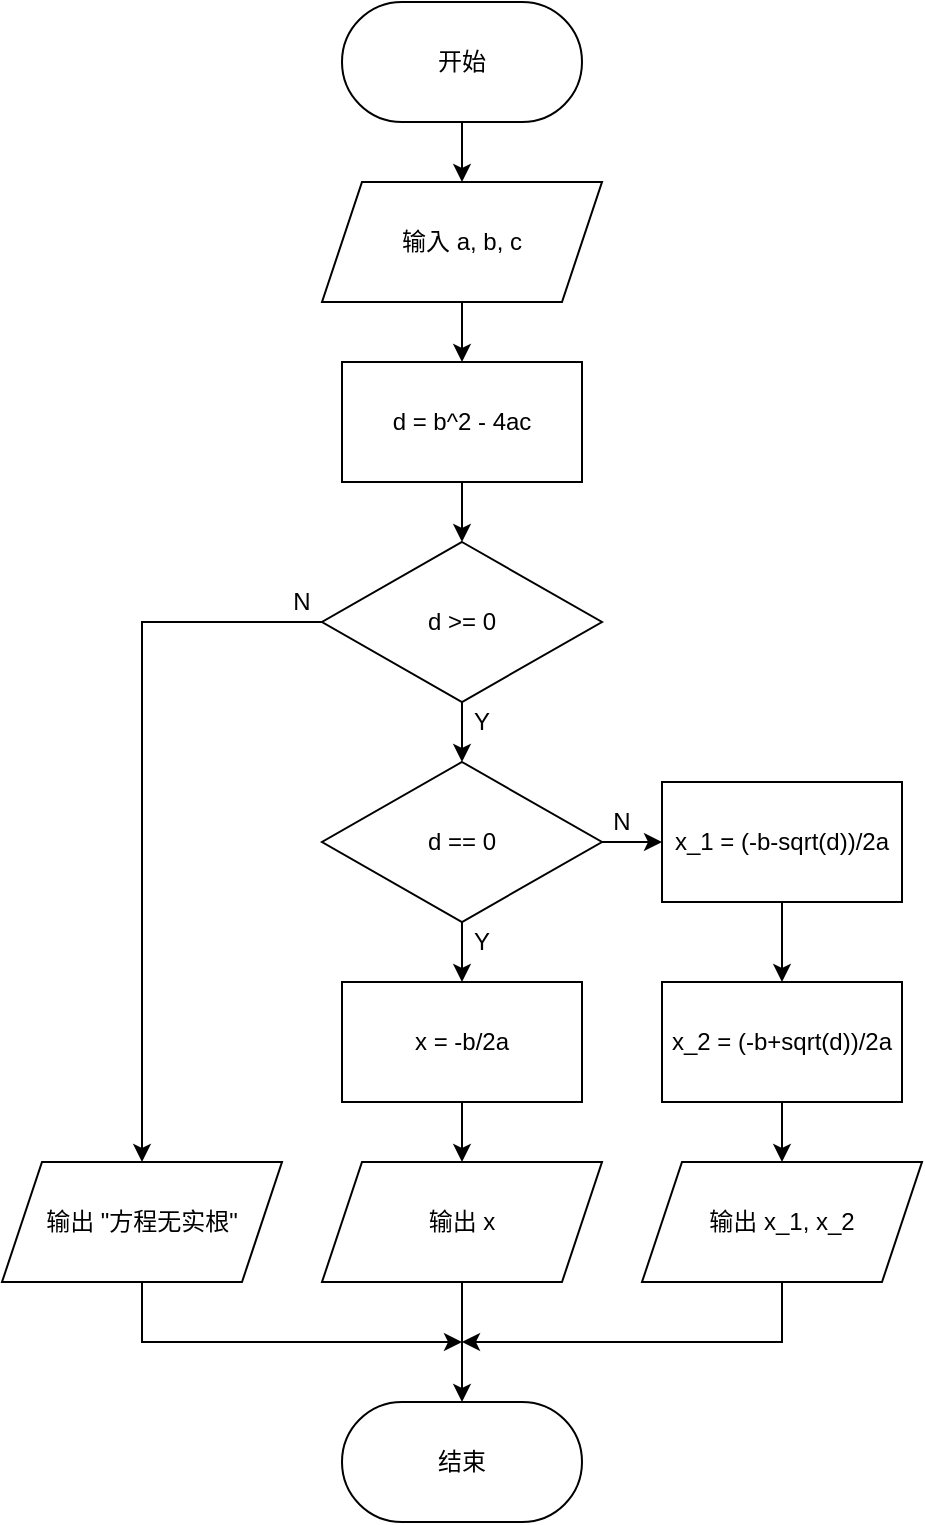 <mxfile version="13.7.9" type="device"><diagram id="vxnI3LLxxLI6jxUJv-gV" name="Page-1"><mxGraphModel dx="1038" dy="499" grid="1" gridSize="10" guides="1" tooltips="1" connect="1" arrows="1" fold="1" page="1" pageScale="1" pageWidth="827" pageHeight="1169" math="0" shadow="0"><root><mxCell id="0"/><mxCell id="1" parent="0"/><mxCell id="utfzHx_7aL7xNXRz_MLL-22" style="edgeStyle=orthogonalEdgeStyle;rounded=0;orthogonalLoop=1;jettySize=auto;html=1;exitX=0.5;exitY=1;exitDx=0;exitDy=0;" edge="1" parent="1" source="utfzHx_7aL7xNXRz_MLL-4" target="utfzHx_7aL7xNXRz_MLL-6"><mxGeometry relative="1" as="geometry"/></mxCell><mxCell id="utfzHx_7aL7xNXRz_MLL-4" value="开始" style="rounded=1;whiteSpace=wrap;html=1;arcSize=50;" vertex="1" parent="1"><mxGeometry x="350" y="230" width="120" height="60" as="geometry"/></mxCell><mxCell id="utfzHx_7aL7xNXRz_MLL-14" style="edgeStyle=orthogonalEdgeStyle;rounded=0;orthogonalLoop=1;jettySize=auto;html=1;exitX=0.5;exitY=1;exitDx=0;exitDy=0;" edge="1" parent="1" source="utfzHx_7aL7xNXRz_MLL-5" target="utfzHx_7aL7xNXRz_MLL-7"><mxGeometry relative="1" as="geometry"/></mxCell><mxCell id="utfzHx_7aL7xNXRz_MLL-5" value="&lt;span&gt;d = b^2 - 4ac&lt;/span&gt;" style="rounded=0;whiteSpace=wrap;html=1;" vertex="1" parent="1"><mxGeometry x="350" y="410" width="120" height="60" as="geometry"/></mxCell><mxCell id="utfzHx_7aL7xNXRz_MLL-15" style="edgeStyle=orthogonalEdgeStyle;rounded=0;orthogonalLoop=1;jettySize=auto;html=1;exitX=0.5;exitY=1;exitDx=0;exitDy=0;entryX=0.5;entryY=0;entryDx=0;entryDy=0;" edge="1" parent="1" source="utfzHx_7aL7xNXRz_MLL-6" target="utfzHx_7aL7xNXRz_MLL-5"><mxGeometry relative="1" as="geometry"/></mxCell><mxCell id="utfzHx_7aL7xNXRz_MLL-6" value="输入 a, b, c" style="shape=parallelogram;perimeter=parallelogramPerimeter;whiteSpace=wrap;html=1;fixedSize=1;" vertex="1" parent="1"><mxGeometry x="340" y="320" width="140" height="60" as="geometry"/></mxCell><mxCell id="utfzHx_7aL7xNXRz_MLL-9" style="edgeStyle=orthogonalEdgeStyle;rounded=0;orthogonalLoop=1;jettySize=auto;html=1;exitX=0.5;exitY=1;exitDx=0;exitDy=0;entryX=0.5;entryY=0;entryDx=0;entryDy=0;" edge="1" parent="1" source="utfzHx_7aL7xNXRz_MLL-7" target="utfzHx_7aL7xNXRz_MLL-8"><mxGeometry relative="1" as="geometry"/></mxCell><mxCell id="utfzHx_7aL7xNXRz_MLL-24" style="edgeStyle=orthogonalEdgeStyle;rounded=0;orthogonalLoop=1;jettySize=auto;html=1;exitX=0;exitY=0.5;exitDx=0;exitDy=0;entryX=0.5;entryY=0;entryDx=0;entryDy=0;" edge="1" parent="1" source="utfzHx_7aL7xNXRz_MLL-7" target="utfzHx_7aL7xNXRz_MLL-23"><mxGeometry relative="1" as="geometry"/></mxCell><mxCell id="utfzHx_7aL7xNXRz_MLL-7" value="d &amp;gt;= 0" style="rhombus;whiteSpace=wrap;html=1;" vertex="1" parent="1"><mxGeometry x="340" y="500" width="140" height="80" as="geometry"/></mxCell><mxCell id="utfzHx_7aL7xNXRz_MLL-12" style="edgeStyle=orthogonalEdgeStyle;rounded=0;orthogonalLoop=1;jettySize=auto;html=1;exitX=0.5;exitY=1;exitDx=0;exitDy=0;" edge="1" parent="1" source="utfzHx_7aL7xNXRz_MLL-8" target="utfzHx_7aL7xNXRz_MLL-10"><mxGeometry relative="1" as="geometry"/></mxCell><mxCell id="utfzHx_7aL7xNXRz_MLL-21" style="edgeStyle=orthogonalEdgeStyle;rounded=0;orthogonalLoop=1;jettySize=auto;html=1;exitX=1;exitY=0.5;exitDx=0;exitDy=0;entryX=0;entryY=0.5;entryDx=0;entryDy=0;" edge="1" parent="1" source="utfzHx_7aL7xNXRz_MLL-8" target="utfzHx_7aL7xNXRz_MLL-16"><mxGeometry relative="1" as="geometry"/></mxCell><mxCell id="utfzHx_7aL7xNXRz_MLL-8" value="d == 0" style="rhombus;whiteSpace=wrap;html=1;" vertex="1" parent="1"><mxGeometry x="340" y="610" width="140" height="80" as="geometry"/></mxCell><mxCell id="utfzHx_7aL7xNXRz_MLL-13" style="edgeStyle=orthogonalEdgeStyle;rounded=0;orthogonalLoop=1;jettySize=auto;html=1;exitX=0.5;exitY=1;exitDx=0;exitDy=0;entryX=0.5;entryY=0;entryDx=0;entryDy=0;" edge="1" parent="1" source="utfzHx_7aL7xNXRz_MLL-10" target="utfzHx_7aL7xNXRz_MLL-11"><mxGeometry relative="1" as="geometry"/></mxCell><mxCell id="utfzHx_7aL7xNXRz_MLL-10" value="x = -b/2a" style="rounded=0;whiteSpace=wrap;html=1;" vertex="1" parent="1"><mxGeometry x="350" y="720" width="120" height="60" as="geometry"/></mxCell><mxCell id="utfzHx_7aL7xNXRz_MLL-30" style="edgeStyle=orthogonalEdgeStyle;rounded=0;orthogonalLoop=1;jettySize=auto;html=1;exitX=0.5;exitY=1;exitDx=0;exitDy=0;entryX=0.5;entryY=0;entryDx=0;entryDy=0;" edge="1" parent="1" source="utfzHx_7aL7xNXRz_MLL-11" target="utfzHx_7aL7xNXRz_MLL-31"><mxGeometry relative="1" as="geometry"><mxPoint x="410" y="930" as="targetPoint"/></mxGeometry></mxCell><mxCell id="utfzHx_7aL7xNXRz_MLL-11" value="输出 x" style="shape=parallelogram;perimeter=parallelogramPerimeter;whiteSpace=wrap;html=1;fixedSize=1;" vertex="1" parent="1"><mxGeometry x="340" y="810" width="140" height="60" as="geometry"/></mxCell><mxCell id="utfzHx_7aL7xNXRz_MLL-19" style="edgeStyle=orthogonalEdgeStyle;rounded=0;orthogonalLoop=1;jettySize=auto;html=1;exitX=0.5;exitY=1;exitDx=0;exitDy=0;" edge="1" parent="1" source="utfzHx_7aL7xNXRz_MLL-16" target="utfzHx_7aL7xNXRz_MLL-17"><mxGeometry relative="1" as="geometry"/></mxCell><mxCell id="utfzHx_7aL7xNXRz_MLL-16" value="x_1 = (-b-sqrt(d))/2a" style="rounded=0;whiteSpace=wrap;html=1;" vertex="1" parent="1"><mxGeometry x="510" y="620" width="120" height="60" as="geometry"/></mxCell><mxCell id="utfzHx_7aL7xNXRz_MLL-20" style="edgeStyle=orthogonalEdgeStyle;rounded=0;orthogonalLoop=1;jettySize=auto;html=1;exitX=0.5;exitY=1;exitDx=0;exitDy=0;" edge="1" parent="1" source="utfzHx_7aL7xNXRz_MLL-17" target="utfzHx_7aL7xNXRz_MLL-18"><mxGeometry relative="1" as="geometry"/></mxCell><mxCell id="utfzHx_7aL7xNXRz_MLL-17" value="x_2 = (-b+sqrt(d))/2a" style="rounded=0;whiteSpace=wrap;html=1;" vertex="1" parent="1"><mxGeometry x="510" y="720" width="120" height="60" as="geometry"/></mxCell><mxCell id="utfzHx_7aL7xNXRz_MLL-33" style="edgeStyle=orthogonalEdgeStyle;rounded=0;orthogonalLoop=1;jettySize=auto;html=1;exitX=0.5;exitY=1;exitDx=0;exitDy=0;" edge="1" parent="1" source="utfzHx_7aL7xNXRz_MLL-18"><mxGeometry relative="1" as="geometry"><mxPoint x="410" y="900" as="targetPoint"/><Array as="points"><mxPoint x="570" y="900"/></Array></mxGeometry></mxCell><mxCell id="utfzHx_7aL7xNXRz_MLL-18" value="输出 x_1, x_2" style="shape=parallelogram;perimeter=parallelogramPerimeter;whiteSpace=wrap;html=1;fixedSize=1;" vertex="1" parent="1"><mxGeometry x="500" y="810" width="140" height="60" as="geometry"/></mxCell><mxCell id="utfzHx_7aL7xNXRz_MLL-32" style="edgeStyle=orthogonalEdgeStyle;rounded=0;orthogonalLoop=1;jettySize=auto;html=1;exitX=0.5;exitY=1;exitDx=0;exitDy=0;" edge="1" parent="1" source="utfzHx_7aL7xNXRz_MLL-23"><mxGeometry relative="1" as="geometry"><mxPoint x="410" y="900" as="targetPoint"/><Array as="points"><mxPoint x="250" y="900"/></Array></mxGeometry></mxCell><mxCell id="utfzHx_7aL7xNXRz_MLL-23" value="输出 &quot;方程无实根&quot;" style="shape=parallelogram;perimeter=parallelogramPerimeter;whiteSpace=wrap;html=1;fixedSize=1;" vertex="1" parent="1"><mxGeometry x="180" y="810" width="140" height="60" as="geometry"/></mxCell><mxCell id="utfzHx_7aL7xNXRz_MLL-25" value="Y" style="text;html=1;strokeColor=none;fillColor=none;align=center;verticalAlign=middle;whiteSpace=wrap;rounded=0;" vertex="1" parent="1"><mxGeometry x="400" y="580" width="40" height="20" as="geometry"/></mxCell><mxCell id="utfzHx_7aL7xNXRz_MLL-26" value="Y" style="text;html=1;strokeColor=none;fillColor=none;align=center;verticalAlign=middle;whiteSpace=wrap;rounded=0;" vertex="1" parent="1"><mxGeometry x="400" y="690" width="40" height="20" as="geometry"/></mxCell><mxCell id="utfzHx_7aL7xNXRz_MLL-27" value="N" style="text;html=1;strokeColor=none;fillColor=none;align=center;verticalAlign=middle;whiteSpace=wrap;rounded=0;" vertex="1" parent="1"><mxGeometry x="310" y="520" width="40" height="20" as="geometry"/></mxCell><mxCell id="utfzHx_7aL7xNXRz_MLL-29" value="N" style="text;html=1;strokeColor=none;fillColor=none;align=center;verticalAlign=middle;whiteSpace=wrap;rounded=0;" vertex="1" parent="1"><mxGeometry x="470" y="630" width="40" height="20" as="geometry"/></mxCell><mxCell id="utfzHx_7aL7xNXRz_MLL-31" value="结束" style="rounded=1;whiteSpace=wrap;html=1;arcSize=50;" vertex="1" parent="1"><mxGeometry x="350" y="930" width="120" height="60" as="geometry"/></mxCell></root></mxGraphModel></diagram></mxfile>
